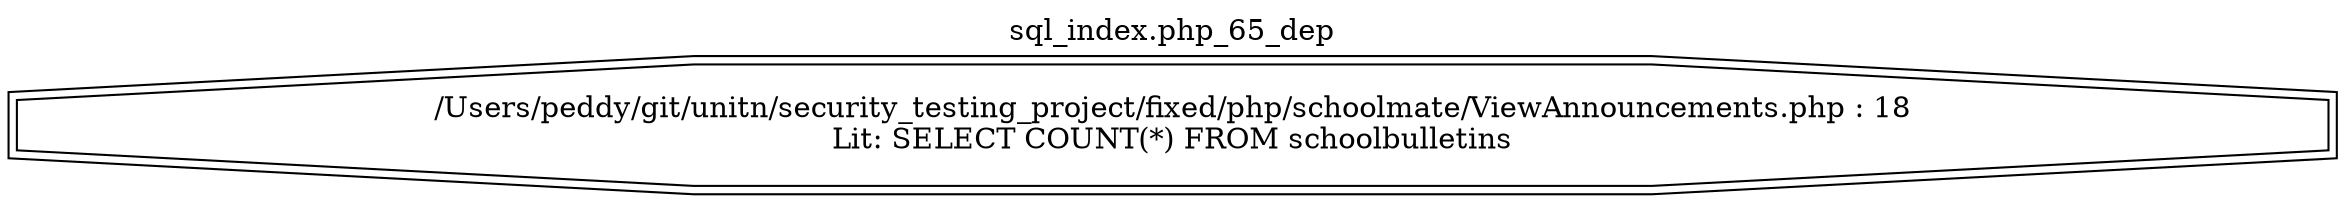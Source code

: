 digraph cfg {
  label="sql_index.php_65_dep";
  labelloc=t;
  n1 [shape=doubleoctagon, label="/Users/peddy/git/unitn/security_testing_project/fixed/php/schoolmate/ViewAnnouncements.php : 18\nLit: SELECT COUNT(*) FROM schoolbulletins\n"];
}

